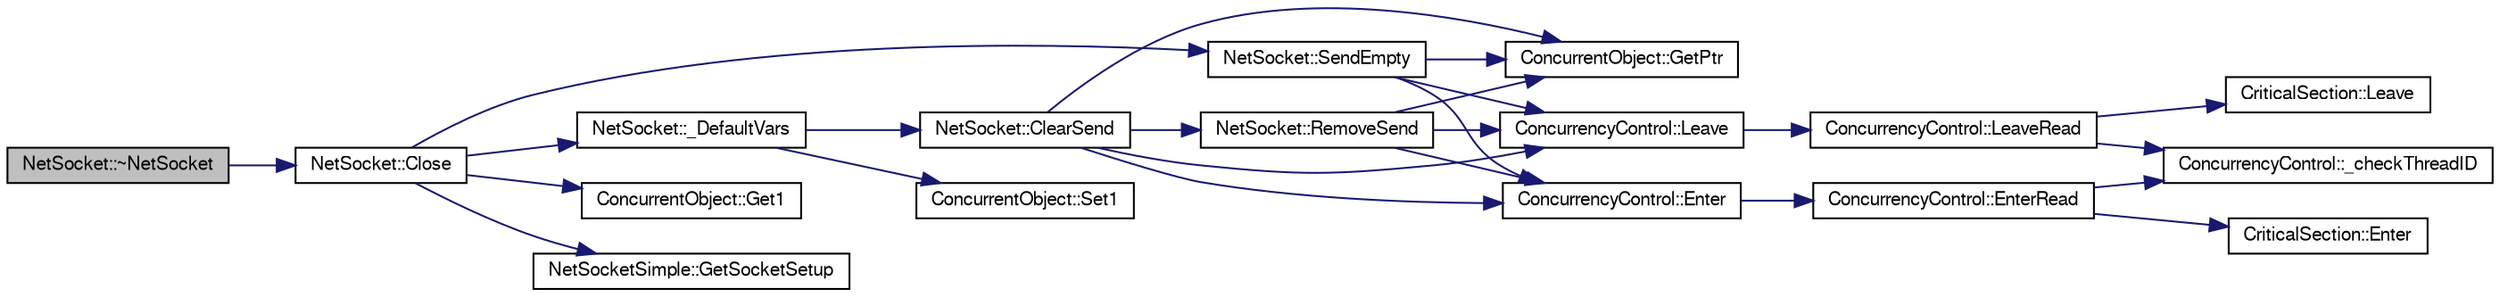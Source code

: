digraph G
{
  edge [fontname="FreeSans",fontsize="10",labelfontname="FreeSans",labelfontsize="10"];
  node [fontname="FreeSans",fontsize="10",shape=record];
  rankdir=LR;
  Node1 [label="NetSocket::~NetSocket",height=0.2,width=0.4,color="black", fillcolor="grey75", style="filled" fontcolor="black"];
  Node1 -> Node2 [color="midnightblue",fontsize="10",style="solid",fontname="FreeSans"];
  Node2 [label="NetSocket::Close",height=0.2,width=0.4,color="black", fillcolor="white", style="filled",URL="$class_net_socket.html#a85c6cba30c3a8d780bb24d7af8d0a561"];
  Node2 -> Node3 [color="midnightblue",fontsize="10",style="solid",fontname="FreeSans"];
  Node3 [label="NetSocket::_DefaultVars",height=0.2,width=0.4,color="black", fillcolor="white", style="filled",URL="$class_net_socket.html#ae42592da14694490350ed273703eb1e3"];
  Node3 -> Node4 [color="midnightblue",fontsize="10",style="solid",fontname="FreeSans"];
  Node4 [label="NetSocket::ClearSend",height=0.2,width=0.4,color="black", fillcolor="white", style="filled",URL="$class_net_socket.html#aea9f9a2581f8f07a22a0d36d3bb23654"];
  Node4 -> Node5 [color="midnightblue",fontsize="10",style="solid",fontname="FreeSans"];
  Node5 [label="ConcurrencyControl::Enter",height=0.2,width=0.4,color="black", fillcolor="white", style="filled",URL="$class_concurrency_control.html#a65764399274f1fbf8240e197ce7bcac9"];
  Node5 -> Node6 [color="midnightblue",fontsize="10",style="solid",fontname="FreeSans"];
  Node6 [label="ConcurrencyControl::EnterRead",height=0.2,width=0.4,color="black", fillcolor="white", style="filled",URL="$class_concurrency_control.html#abe8b564fe7bc17347992097100ea9221"];
  Node6 -> Node7 [color="midnightblue",fontsize="10",style="solid",fontname="FreeSans"];
  Node7 [label="ConcurrencyControl::_checkThreadID",height=0.2,width=0.4,color="black", fillcolor="white", style="filled",URL="$class_concurrency_control.html#ac604c1d64a32144473304d098763e383"];
  Node6 -> Node8 [color="midnightblue",fontsize="10",style="solid",fontname="FreeSans"];
  Node8 [label="CriticalSection::Enter",height=0.2,width=0.4,color="black", fillcolor="white", style="filled",URL="$class_critical_section.html#a509be5342b2f07ae06e1af5d9e08b871"];
  Node4 -> Node9 [color="midnightblue",fontsize="10",style="solid",fontname="FreeSans"];
  Node9 [label="ConcurrentObject::GetPtr",height=0.2,width=0.4,color="black", fillcolor="white", style="filled",URL="$class_concurrent_object.html#a1ef50fdbaf6004708adfd80aa54f4dd6"];
  Node4 -> Node10 [color="midnightblue",fontsize="10",style="solid",fontname="FreeSans"];
  Node10 [label="ConcurrencyControl::Leave",height=0.2,width=0.4,color="black", fillcolor="white", style="filled",URL="$class_concurrency_control.html#af6e8c4984924cc080f753ea34c3a8806"];
  Node10 -> Node11 [color="midnightblue",fontsize="10",style="solid",fontname="FreeSans"];
  Node11 [label="ConcurrencyControl::LeaveRead",height=0.2,width=0.4,color="black", fillcolor="white", style="filled",URL="$class_concurrency_control.html#ab4c521c9021970df157fd9d8dd6b3964"];
  Node11 -> Node7 [color="midnightblue",fontsize="10",style="solid",fontname="FreeSans"];
  Node11 -> Node12 [color="midnightblue",fontsize="10",style="solid",fontname="FreeSans"];
  Node12 [label="CriticalSection::Leave",height=0.2,width=0.4,color="black", fillcolor="white", style="filled",URL="$class_critical_section.html#a6fa0931385f066492f31fc98e3fca657"];
  Node4 -> Node13 [color="midnightblue",fontsize="10",style="solid",fontname="FreeSans"];
  Node13 [label="NetSocket::RemoveSend",height=0.2,width=0.4,color="black", fillcolor="white", style="filled",URL="$class_net_socket.html#aedd848a5bbf20f92dcd2f2d68603a16a"];
  Node13 -> Node5 [color="midnightblue",fontsize="10",style="solid",fontname="FreeSans"];
  Node13 -> Node9 [color="midnightblue",fontsize="10",style="solid",fontname="FreeSans"];
  Node13 -> Node10 [color="midnightblue",fontsize="10",style="solid",fontname="FreeSans"];
  Node3 -> Node14 [color="midnightblue",fontsize="10",style="solid",fontname="FreeSans"];
  Node14 [label="ConcurrentObject::Set1",height=0.2,width=0.4,color="black", fillcolor="white", style="filled",URL="$class_concurrent_object.html#a99fa686c1846bf4b6e5e07f7a0abde53"];
  Node2 -> Node15 [color="midnightblue",fontsize="10",style="solid",fontname="FreeSans"];
  Node15 [label="ConcurrentObject::Get1",height=0.2,width=0.4,color="black", fillcolor="white", style="filled",URL="$class_concurrent_object.html#a443b1a7eec5d662194846767c4b8b9cf"];
  Node2 -> Node16 [color="midnightblue",fontsize="10",style="solid",fontname="FreeSans"];
  Node16 [label="NetSocketSimple::GetSocketSetup",height=0.2,width=0.4,color="black", fillcolor="white", style="filled",URL="$class_net_socket_simple.html#aa369c56793058cf359f6c1153e8202df"];
  Node2 -> Node17 [color="midnightblue",fontsize="10",style="solid",fontname="FreeSans"];
  Node17 [label="NetSocket::SendEmpty",height=0.2,width=0.4,color="black", fillcolor="white", style="filled",URL="$class_net_socket.html#a50b534883925ddbc958f482753fd2ded"];
  Node17 -> Node5 [color="midnightblue",fontsize="10",style="solid",fontname="FreeSans"];
  Node17 -> Node9 [color="midnightblue",fontsize="10",style="solid",fontname="FreeSans"];
  Node17 -> Node10 [color="midnightblue",fontsize="10",style="solid",fontname="FreeSans"];
}
